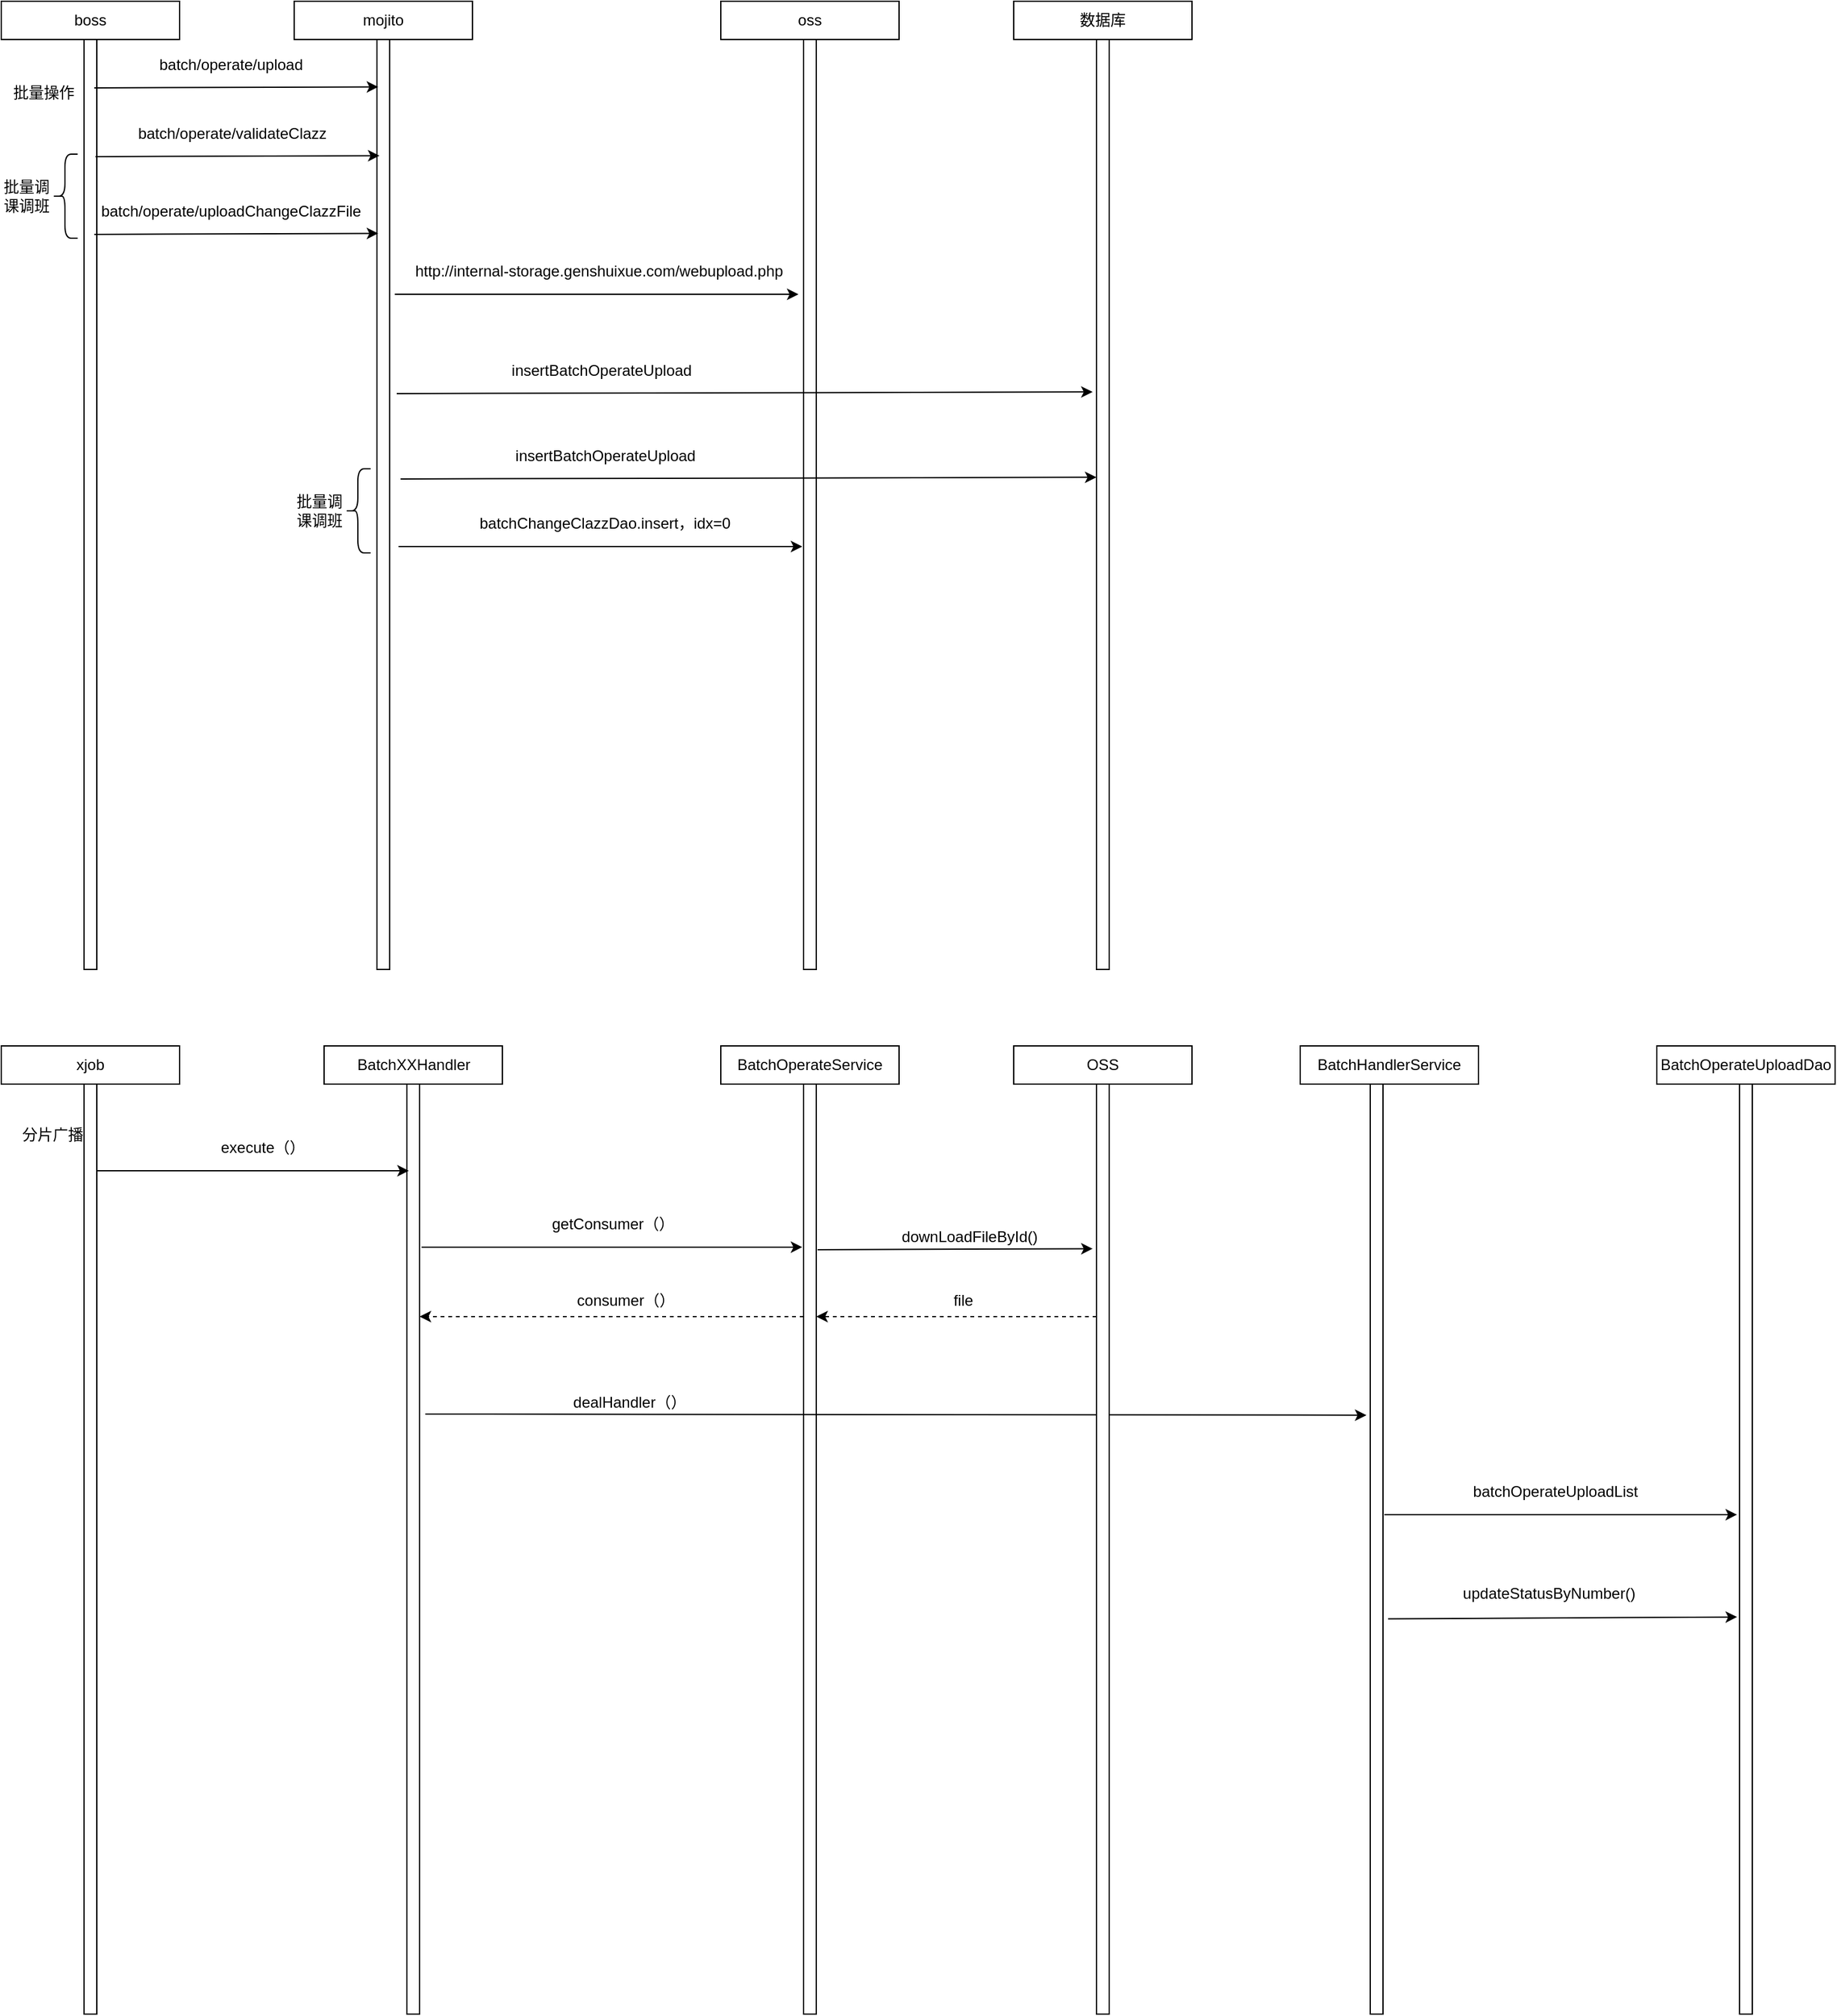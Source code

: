 <mxfile version="14.2.9" type="github">
  <diagram name="Page-1" id="74e2e168-ea6b-b213-b513-2b3c1d86103e">
    <mxGraphModel dx="1426" dy="905" grid="1" gridSize="10" guides="1" tooltips="1" connect="1" arrows="1" fold="1" page="1" pageScale="1" pageWidth="1100" pageHeight="850" background="#ffffff" math="0" shadow="0">
      <root>
        <mxCell id="0" />
        <mxCell id="1" parent="0" />
        <mxCell id="ig5wSbgK44ufMwJsr3-6-1" value="boss" style="rounded=0;whiteSpace=wrap;html=1;" vertex="1" parent="1">
          <mxGeometry x="110" y="50" width="140" height="30" as="geometry" />
        </mxCell>
        <mxCell id="ig5wSbgK44ufMwJsr3-6-3" value="" style="rounded=0;whiteSpace=wrap;html=1;" vertex="1" parent="1">
          <mxGeometry x="175" y="80" width="10" height="730" as="geometry" />
        </mxCell>
        <mxCell id="ig5wSbgK44ufMwJsr3-6-4" value="mojito" style="rounded=0;whiteSpace=wrap;html=1;" vertex="1" parent="1">
          <mxGeometry x="340" y="50" width="140" height="30" as="geometry" />
        </mxCell>
        <mxCell id="ig5wSbgK44ufMwJsr3-6-5" value="" style="rounded=0;whiteSpace=wrap;html=1;" vertex="1" parent="1">
          <mxGeometry x="405" y="80" width="10" height="730" as="geometry" />
        </mxCell>
        <mxCell id="ig5wSbgK44ufMwJsr3-6-6" value="oss" style="rounded=0;whiteSpace=wrap;html=1;" vertex="1" parent="1">
          <mxGeometry x="675" y="50" width="140" height="30" as="geometry" />
        </mxCell>
        <mxCell id="ig5wSbgK44ufMwJsr3-6-7" value="" style="rounded=0;whiteSpace=wrap;html=1;" vertex="1" parent="1">
          <mxGeometry x="740" y="80" width="10" height="730" as="geometry" />
        </mxCell>
        <mxCell id="ig5wSbgK44ufMwJsr3-6-8" value="数据库" style="rounded=0;whiteSpace=wrap;html=1;" vertex="1" parent="1">
          <mxGeometry x="905" y="50" width="140" height="30" as="geometry" />
        </mxCell>
        <mxCell id="ig5wSbgK44ufMwJsr3-6-9" value="" style="rounded=0;whiteSpace=wrap;html=1;" vertex="1" parent="1">
          <mxGeometry x="970" y="80" width="10" height="730" as="geometry" />
        </mxCell>
        <mxCell id="ig5wSbgK44ufMwJsr3-6-10" value="xjob" style="rounded=0;whiteSpace=wrap;html=1;" vertex="1" parent="1">
          <mxGeometry x="110" y="870" width="140" height="30" as="geometry" />
        </mxCell>
        <mxCell id="ig5wSbgK44ufMwJsr3-6-11" value="" style="rounded=0;whiteSpace=wrap;html=1;" vertex="1" parent="1">
          <mxGeometry x="175" y="900" width="10" height="730" as="geometry" />
        </mxCell>
        <mxCell id="ig5wSbgK44ufMwJsr3-6-13" value="" style="endArrow=classic;html=1;exitX=0.8;exitY=0.052;exitDx=0;exitDy=0;exitPerimeter=0;entryX=0.1;entryY=0.051;entryDx=0;entryDy=0;entryPerimeter=0;" edge="1" parent="1" source="ig5wSbgK44ufMwJsr3-6-3" target="ig5wSbgK44ufMwJsr3-6-5">
          <mxGeometry width="50" height="50" relative="1" as="geometry">
            <mxPoint x="770" y="500" as="sourcePoint" />
            <mxPoint x="820" y="450" as="targetPoint" />
          </mxGeometry>
        </mxCell>
        <mxCell id="ig5wSbgK44ufMwJsr3-6-14" value="batch/operate/upload" style="text;html=1;align=center;verticalAlign=middle;resizable=0;points=[];autosize=1;" vertex="1" parent="1">
          <mxGeometry x="225" y="90" width="130" height="20" as="geometry" />
        </mxCell>
        <mxCell id="ig5wSbgK44ufMwJsr3-6-15" value="" style="endArrow=classic;html=1;exitX=0.8;exitY=0.052;exitDx=0;exitDy=0;exitPerimeter=0;entryX=0.1;entryY=0.051;entryDx=0;entryDy=0;entryPerimeter=0;" edge="1" parent="1">
          <mxGeometry width="50" height="50" relative="1" as="geometry">
            <mxPoint x="184" y="171.96" as="sourcePoint" />
            <mxPoint x="407" y="171.23" as="targetPoint" />
          </mxGeometry>
        </mxCell>
        <mxCell id="ig5wSbgK44ufMwJsr3-6-16" value="batch/operate/validateClazz" style="text;html=1;align=center;verticalAlign=middle;resizable=0;points=[];autosize=1;" vertex="1" parent="1">
          <mxGeometry x="211" y="144" width="160" height="20" as="geometry" />
        </mxCell>
        <mxCell id="ig5wSbgK44ufMwJsr3-6-20" value="" style="endArrow=classic;html=1;exitX=0.8;exitY=0.052;exitDx=0;exitDy=0;exitPerimeter=0;entryX=0.1;entryY=0.051;entryDx=0;entryDy=0;entryPerimeter=0;" edge="1" parent="1">
          <mxGeometry width="50" height="50" relative="1" as="geometry">
            <mxPoint x="183" y="232.96" as="sourcePoint" />
            <mxPoint x="406" y="232.23" as="targetPoint" />
          </mxGeometry>
        </mxCell>
        <mxCell id="ig5wSbgK44ufMwJsr3-6-21" value="batch/operate/uploadChangeClazzFile" style="text;html=1;align=center;verticalAlign=middle;resizable=0;points=[];autosize=1;" vertex="1" parent="1">
          <mxGeometry x="180" y="205" width="220" height="20" as="geometry" />
        </mxCell>
        <mxCell id="ig5wSbgK44ufMwJsr3-6-22" value="" style="endArrow=classic;html=1;exitX=0.8;exitY=0.052;exitDx=0;exitDy=0;exitPerimeter=0;entryX=-0.4;entryY=0.274;entryDx=0;entryDy=0;entryPerimeter=0;" edge="1" parent="1" target="ig5wSbgK44ufMwJsr3-6-7">
          <mxGeometry width="50" height="50" relative="1" as="geometry">
            <mxPoint x="419" y="279.96" as="sourcePoint" />
            <mxPoint x="600" y="320" as="targetPoint" />
          </mxGeometry>
        </mxCell>
        <mxCell id="ig5wSbgK44ufMwJsr3-6-23" value="http://internal-storage.genshuixue.com/webupload.php" style="text;html=1;align=center;verticalAlign=middle;resizable=0;points=[];autosize=1;" vertex="1" parent="1">
          <mxGeometry x="429" y="252" width="300" height="20" as="geometry" />
        </mxCell>
        <mxCell id="ig5wSbgK44ufMwJsr3-6-24" value="" style="shape=curlyBracket;whiteSpace=wrap;html=1;rounded=1;" vertex="1" parent="1">
          <mxGeometry x="150" y="170" width="20" height="66" as="geometry" />
        </mxCell>
        <mxCell id="ig5wSbgK44ufMwJsr3-6-25" value="批量调课调班" style="text;html=1;strokeColor=none;fillColor=none;align=center;verticalAlign=middle;whiteSpace=wrap;rounded=0;" vertex="1" parent="1">
          <mxGeometry x="110" y="193" width="40" height="20" as="geometry" />
        </mxCell>
        <mxCell id="ig5wSbgK44ufMwJsr3-6-27" value="批量操作" style="text;html=1;strokeColor=none;fillColor=none;align=center;verticalAlign=middle;whiteSpace=wrap;rounded=0;" vertex="1" parent="1">
          <mxGeometry x="117" y="110" width="53" height="23" as="geometry" />
        </mxCell>
        <mxCell id="ig5wSbgK44ufMwJsr3-6-28" value="" style="endArrow=classic;html=1;exitX=0.8;exitY=0.052;exitDx=0;exitDy=0;exitPerimeter=0;entryX=-0.3;entryY=0.379;entryDx=0;entryDy=0;entryPerimeter=0;" edge="1" parent="1" target="ig5wSbgK44ufMwJsr3-6-9">
          <mxGeometry width="50" height="50" relative="1" as="geometry">
            <mxPoint x="420.5" y="357.96" as="sourcePoint" />
            <mxPoint x="737.5" y="358.02" as="targetPoint" />
          </mxGeometry>
        </mxCell>
        <mxCell id="ig5wSbgK44ufMwJsr3-6-29" value="insertBatchOperateUpload" style="text;html=1;align=center;verticalAlign=middle;resizable=0;points=[];autosize=1;" vertex="1" parent="1">
          <mxGeometry x="500.5" y="330" width="160" height="20" as="geometry" />
        </mxCell>
        <mxCell id="ig5wSbgK44ufMwJsr3-6-31" value="" style="endArrow=classic;html=1;exitX=0.8;exitY=0.052;exitDx=0;exitDy=0;exitPerimeter=0;entryX=-0.3;entryY=0.379;entryDx=0;entryDy=0;entryPerimeter=0;" edge="1" parent="1">
          <mxGeometry width="50" height="50" relative="1" as="geometry">
            <mxPoint x="423.5" y="424.96" as="sourcePoint" />
            <mxPoint x="970" y="423.67" as="targetPoint" />
          </mxGeometry>
        </mxCell>
        <mxCell id="ig5wSbgK44ufMwJsr3-6-32" value="insertBatchOperateUpload" style="text;html=1;align=center;verticalAlign=middle;resizable=0;points=[];autosize=1;" vertex="1" parent="1">
          <mxGeometry x="503.5" y="397" width="160" height="20" as="geometry" />
        </mxCell>
        <mxCell id="ig5wSbgK44ufMwJsr3-6-33" value="" style="endArrow=classic;html=1;exitX=0.8;exitY=0.052;exitDx=0;exitDy=0;exitPerimeter=0;entryX=-0.4;entryY=0.274;entryDx=0;entryDy=0;entryPerimeter=0;" edge="1" parent="1">
          <mxGeometry width="50" height="50" relative="1" as="geometry">
            <mxPoint x="422" y="477.96" as="sourcePoint" />
            <mxPoint x="739" y="478.02" as="targetPoint" />
          </mxGeometry>
        </mxCell>
        <mxCell id="ig5wSbgK44ufMwJsr3-6-34" value="&amp;nbsp;batchChangeClazzDao.insert，idx=0" style="text;html=1;align=center;verticalAlign=middle;resizable=0;points=[];autosize=1;" vertex="1" parent="1">
          <mxGeometry x="472" y="450" width="220" height="20" as="geometry" />
        </mxCell>
        <mxCell id="ig5wSbgK44ufMwJsr3-6-35" value="" style="shape=curlyBracket;whiteSpace=wrap;html=1;rounded=1;" vertex="1" parent="1">
          <mxGeometry x="380" y="417" width="20" height="66" as="geometry" />
        </mxCell>
        <mxCell id="ig5wSbgK44ufMwJsr3-6-36" value="批量调课调班" style="text;html=1;strokeColor=none;fillColor=none;align=center;verticalAlign=middle;whiteSpace=wrap;rounded=0;" vertex="1" parent="1">
          <mxGeometry x="340" y="440" width="40" height="20" as="geometry" />
        </mxCell>
        <mxCell id="ig5wSbgK44ufMwJsr3-6-41" value="BatchXXHandler" style="rounded=0;whiteSpace=wrap;html=1;" vertex="1" parent="1">
          <mxGeometry x="363.5" y="870" width="140" height="30" as="geometry" />
        </mxCell>
        <mxCell id="ig5wSbgK44ufMwJsr3-6-42" value="" style="rounded=0;whiteSpace=wrap;html=1;" vertex="1" parent="1">
          <mxGeometry x="428.5" y="900" width="10" height="730" as="geometry" />
        </mxCell>
        <mxCell id="ig5wSbgK44ufMwJsr3-6-43" value="BatchOperateService" style="rounded=0;whiteSpace=wrap;html=1;" vertex="1" parent="1">
          <mxGeometry x="675" y="870" width="140" height="30" as="geometry" />
        </mxCell>
        <mxCell id="ig5wSbgK44ufMwJsr3-6-44" value="" style="rounded=0;whiteSpace=wrap;html=1;" vertex="1" parent="1">
          <mxGeometry x="740" y="900" width="10" height="730" as="geometry" />
        </mxCell>
        <mxCell id="ig5wSbgK44ufMwJsr3-6-45" value="BatchHandlerService" style="rounded=0;whiteSpace=wrap;html=1;" vertex="1" parent="1">
          <mxGeometry x="1130" y="870" width="140" height="30" as="geometry" />
        </mxCell>
        <mxCell id="ig5wSbgK44ufMwJsr3-6-46" value="" style="rounded=0;whiteSpace=wrap;html=1;" vertex="1" parent="1">
          <mxGeometry x="1185" y="900" width="10" height="730" as="geometry" />
        </mxCell>
        <mxCell id="ig5wSbgK44ufMwJsr3-6-47" value="BatchOperateUploadDao" style="rounded=0;whiteSpace=wrap;html=1;" vertex="1" parent="1">
          <mxGeometry x="1410" y="870" width="140" height="30" as="geometry" />
        </mxCell>
        <mxCell id="ig5wSbgK44ufMwJsr3-6-48" value="" style="rounded=0;whiteSpace=wrap;html=1;" vertex="1" parent="1">
          <mxGeometry x="1475" y="900" width="10" height="730" as="geometry" />
        </mxCell>
        <mxCell id="ig5wSbgK44ufMwJsr3-6-51" value="" style="endArrow=classic;html=1;exitX=0.8;exitY=0.052;exitDx=0;exitDy=0;exitPerimeter=0;" edge="1" parent="1">
          <mxGeometry width="50" height="50" relative="1" as="geometry">
            <mxPoint x="185" y="967.96" as="sourcePoint" />
            <mxPoint x="430" y="968" as="targetPoint" />
          </mxGeometry>
        </mxCell>
        <mxCell id="ig5wSbgK44ufMwJsr3-6-52" value="execute（）" style="text;html=1;align=center;verticalAlign=middle;resizable=0;points=[];autosize=1;" vertex="1" parent="1">
          <mxGeometry x="275" y="940" width="80" height="20" as="geometry" />
        </mxCell>
        <mxCell id="ig5wSbgK44ufMwJsr3-6-53" value="分片广播" style="text;html=1;align=center;verticalAlign=middle;resizable=0;points=[];autosize=1;" vertex="1" parent="1">
          <mxGeometry x="120" y="930" width="60" height="20" as="geometry" />
        </mxCell>
        <mxCell id="ig5wSbgK44ufMwJsr3-6-54" value="" style="endArrow=classic;html=1;entryX=-0.3;entryY=0.356;entryDx=0;entryDy=0;entryPerimeter=0;" edge="1" parent="1" target="ig5wSbgK44ufMwJsr3-6-46">
          <mxGeometry width="50" height="50" relative="1" as="geometry">
            <mxPoint x="443" y="1159" as="sourcePoint" />
            <mxPoint x="740" y="1159" as="targetPoint" />
          </mxGeometry>
        </mxCell>
        <mxCell id="ig5wSbgK44ufMwJsr3-6-55" value="dealHandler（）" style="text;html=1;align=center;verticalAlign=middle;resizable=0;points=[];autosize=1;" vertex="1" parent="1">
          <mxGeometry x="553" y="1140" width="100" height="20" as="geometry" />
        </mxCell>
        <mxCell id="ig5wSbgK44ufMwJsr3-6-56" value="" style="endArrow=classic;html=1;exitX=0.8;exitY=0.052;exitDx=0;exitDy=0;exitPerimeter=0;entryX=-0.1;entryY=0.189;entryDx=0;entryDy=0;entryPerimeter=0;" edge="1" parent="1">
          <mxGeometry width="50" height="50" relative="1" as="geometry">
            <mxPoint x="440" y="1027.96" as="sourcePoint" />
            <mxPoint x="739" y="1027.97" as="targetPoint" />
          </mxGeometry>
        </mxCell>
        <mxCell id="ig5wSbgK44ufMwJsr3-6-57" value="getConsumer（）" style="text;html=1;align=center;verticalAlign=middle;resizable=0;points=[];autosize=1;" vertex="1" parent="1">
          <mxGeometry x="535" y="1000" width="110" height="20" as="geometry" />
        </mxCell>
        <mxCell id="ig5wSbgK44ufMwJsr3-6-62" value="" style="endArrow=classic;html=1;dashed=1;exitX=0;exitY=0.25;exitDx=0;exitDy=0;entryX=1;entryY=0.25;entryDx=0;entryDy=0;" edge="1" parent="1" source="ig5wSbgK44ufMwJsr3-6-44" target="ig5wSbgK44ufMwJsr3-6-42">
          <mxGeometry width="50" height="50" relative="1" as="geometry">
            <mxPoint x="770" y="1240" as="sourcePoint" />
            <mxPoint x="820" y="1190" as="targetPoint" />
          </mxGeometry>
        </mxCell>
        <mxCell id="ig5wSbgK44ufMwJsr3-6-63" value="consumer（）" style="text;html=1;align=center;verticalAlign=middle;resizable=0;points=[];autosize=1;" vertex="1" parent="1">
          <mxGeometry x="555" y="1060" width="90" height="20" as="geometry" />
        </mxCell>
        <mxCell id="ig5wSbgK44ufMwJsr3-6-64" value="" style="endArrow=classic;html=1;exitX=1.1;exitY=0.463;exitDx=0;exitDy=0;exitPerimeter=0;entryX=-0.2;entryY=0.463;entryDx=0;entryDy=0;entryPerimeter=0;" edge="1" parent="1" source="ig5wSbgK44ufMwJsr3-6-46" target="ig5wSbgK44ufMwJsr3-6-48">
          <mxGeometry width="50" height="50" relative="1" as="geometry">
            <mxPoint x="770" y="1240" as="sourcePoint" />
            <mxPoint x="820" y="1190" as="targetPoint" />
          </mxGeometry>
        </mxCell>
        <mxCell id="ig5wSbgK44ufMwJsr3-6-65" value="batchOperateUploadList" style="text;html=1;align=center;verticalAlign=middle;resizable=0;points=[];autosize=1;" vertex="1" parent="1">
          <mxGeometry x="1260" y="1210" width="140" height="20" as="geometry" />
        </mxCell>
        <mxCell id="ig5wSbgK44ufMwJsr3-6-66" value="" style="endArrow=classic;html=1;exitX=1.4;exitY=0.575;exitDx=0;exitDy=0;exitPerimeter=0;entryX=-0.2;entryY=0.573;entryDx=0;entryDy=0;entryPerimeter=0;" edge="1" parent="1" source="ig5wSbgK44ufMwJsr3-6-46" target="ig5wSbgK44ufMwJsr3-6-48">
          <mxGeometry width="50" height="50" relative="1" as="geometry">
            <mxPoint x="900" y="1370" as="sourcePoint" />
            <mxPoint x="950" y="1320" as="targetPoint" />
          </mxGeometry>
        </mxCell>
        <mxCell id="ig5wSbgK44ufMwJsr3-6-67" value="updateStatusByNumber()" style="text;html=1;align=center;verticalAlign=middle;resizable=0;points=[];autosize=1;" vertex="1" parent="1">
          <mxGeometry x="1250" y="1290" width="150" height="20" as="geometry" />
        </mxCell>
        <mxCell id="ig5wSbgK44ufMwJsr3-6-68" value="OSS" style="rounded=0;whiteSpace=wrap;html=1;" vertex="1" parent="1">
          <mxGeometry x="905" y="870" width="140" height="30" as="geometry" />
        </mxCell>
        <mxCell id="ig5wSbgK44ufMwJsr3-6-69" value="" style="rounded=0;whiteSpace=wrap;html=1;" vertex="1" parent="1">
          <mxGeometry x="970" y="900" width="10" height="730" as="geometry" />
        </mxCell>
        <mxCell id="ig5wSbgK44ufMwJsr3-6-70" value="" style="endArrow=classic;html=1;exitX=1.1;exitY=0.178;exitDx=0;exitDy=0;exitPerimeter=0;entryX=-0.3;entryY=0.177;entryDx=0;entryDy=0;entryPerimeter=0;" edge="1" parent="1" source="ig5wSbgK44ufMwJsr3-6-44" target="ig5wSbgK44ufMwJsr3-6-69">
          <mxGeometry width="50" height="50" relative="1" as="geometry">
            <mxPoint x="770" y="1210" as="sourcePoint" />
            <mxPoint x="820" y="1160" as="targetPoint" />
          </mxGeometry>
        </mxCell>
        <mxCell id="ig5wSbgK44ufMwJsr3-6-71" value="downLoadFileById()" style="text;html=1;align=center;verticalAlign=middle;resizable=0;points=[];autosize=1;" vertex="1" parent="1">
          <mxGeometry x="810" y="1010" width="120" height="20" as="geometry" />
        </mxCell>
        <mxCell id="ig5wSbgK44ufMwJsr3-6-72" value="" style="endArrow=classic;html=1;exitX=0;exitY=0.25;exitDx=0;exitDy=0;entryX=1;entryY=0.25;entryDx=0;entryDy=0;dashed=1;" edge="1" parent="1" source="ig5wSbgK44ufMwJsr3-6-69" target="ig5wSbgK44ufMwJsr3-6-44">
          <mxGeometry width="50" height="50" relative="1" as="geometry">
            <mxPoint x="860" y="1150" as="sourcePoint" />
            <mxPoint x="910" y="1100" as="targetPoint" />
          </mxGeometry>
        </mxCell>
        <mxCell id="ig5wSbgK44ufMwJsr3-6-73" value="file" style="text;html=1;align=center;verticalAlign=middle;resizable=0;points=[];autosize=1;" vertex="1" parent="1">
          <mxGeometry x="850" y="1060" width="30" height="20" as="geometry" />
        </mxCell>
      </root>
    </mxGraphModel>
  </diagram>
</mxfile>
